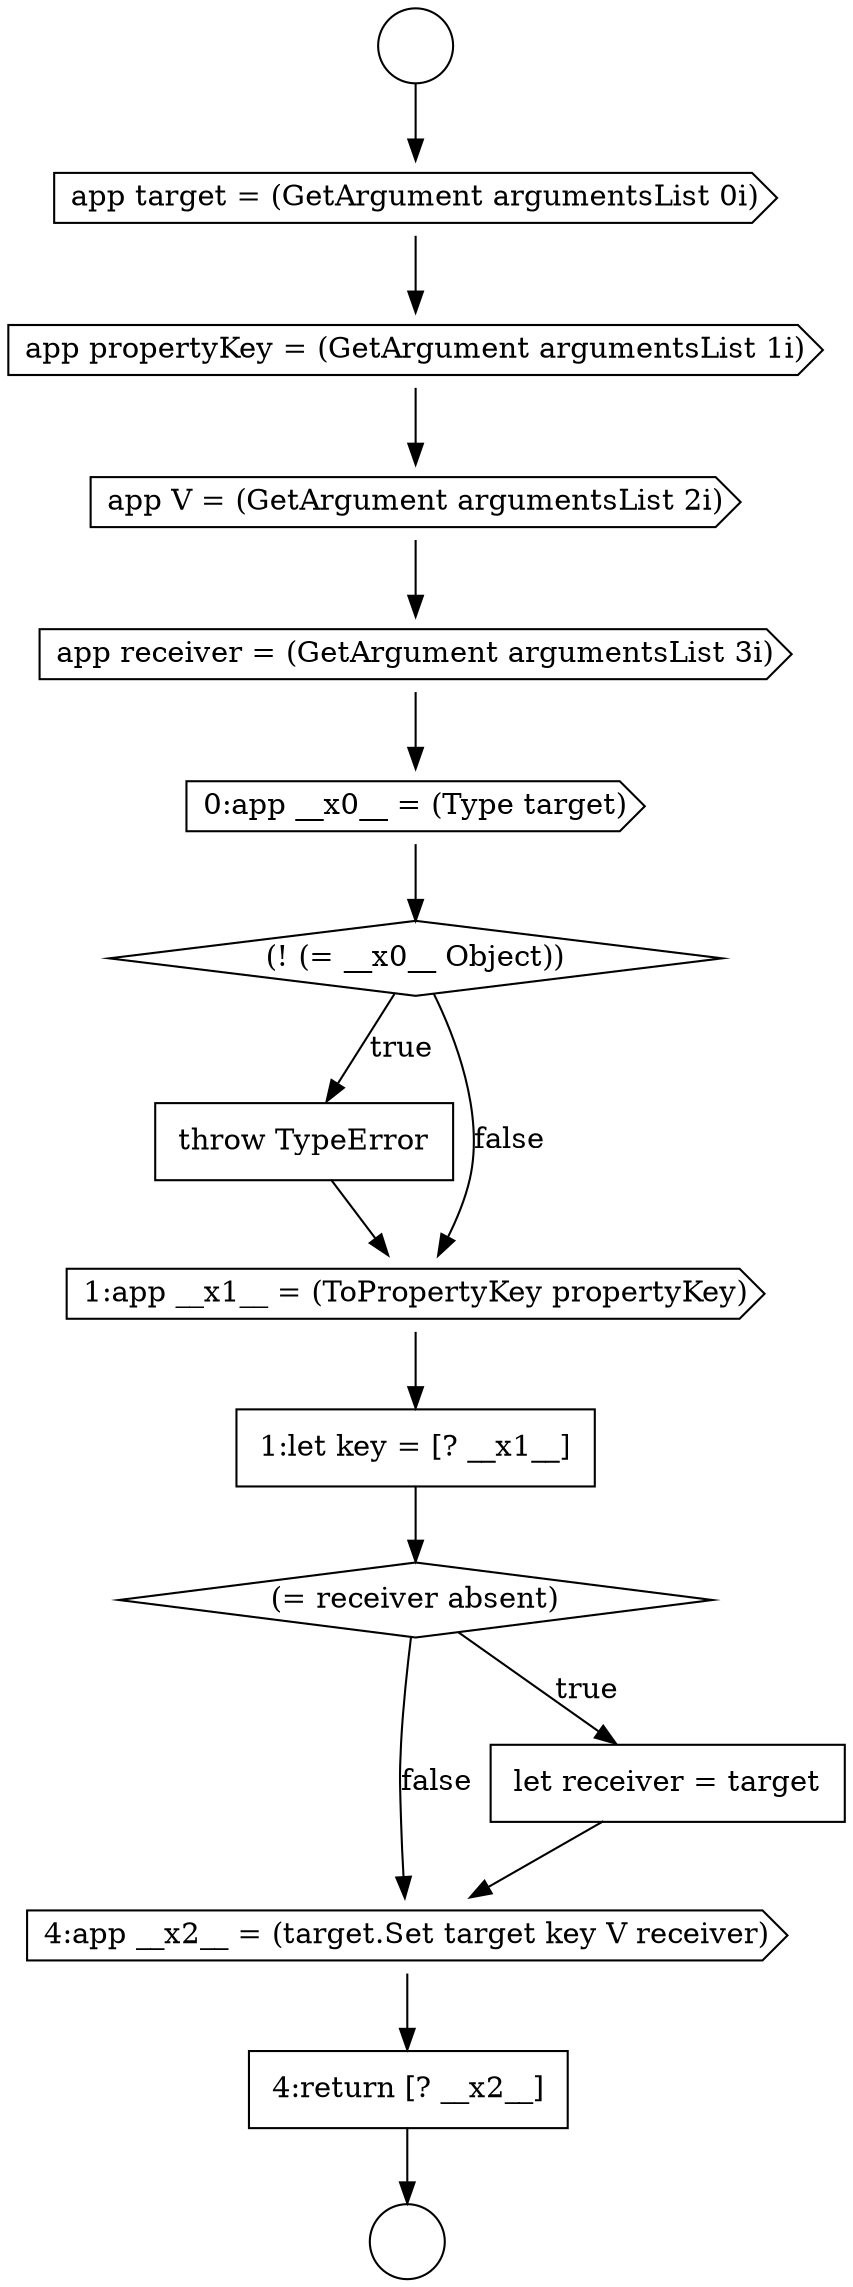 digraph {
  node15971 [shape=cds, label=<<font color="black">app V = (GetArgument argumentsList 2i)</font>> color="black" fillcolor="white" style=filled]
  node15975 [shape=none, margin=0, label=<<font color="black">
    <table border="0" cellborder="1" cellspacing="0" cellpadding="10">
      <tr><td align="left">throw TypeError</td></tr>
    </table>
  </font>> color="black" fillcolor="white" style=filled]
  node15972 [shape=cds, label=<<font color="black">app receiver = (GetArgument argumentsList 3i)</font>> color="black" fillcolor="white" style=filled]
  node15976 [shape=cds, label=<<font color="black">1:app __x1__ = (ToPropertyKey propertyKey)</font>> color="black" fillcolor="white" style=filled]
  node15978 [shape=diamond, label=<<font color="black">(= receiver absent)</font>> color="black" fillcolor="white" style=filled]
  node15968 [shape=circle label=" " color="black" fillcolor="white" style=filled]
  node15973 [shape=cds, label=<<font color="black">0:app __x0__ = (Type target)</font>> color="black" fillcolor="white" style=filled]
  node15969 [shape=cds, label=<<font color="black">app target = (GetArgument argumentsList 0i)</font>> color="black" fillcolor="white" style=filled]
  node15977 [shape=none, margin=0, label=<<font color="black">
    <table border="0" cellborder="1" cellspacing="0" cellpadding="10">
      <tr><td align="left">1:let key = [? __x1__]</td></tr>
    </table>
  </font>> color="black" fillcolor="white" style=filled]
  node15974 [shape=diamond, label=<<font color="black">(! (= __x0__ Object))</font>> color="black" fillcolor="white" style=filled]
  node15970 [shape=cds, label=<<font color="black">app propertyKey = (GetArgument argumentsList 1i)</font>> color="black" fillcolor="white" style=filled]
  node15980 [shape=cds, label=<<font color="black">4:app __x2__ = (target.Set target key V receiver)</font>> color="black" fillcolor="white" style=filled]
  node15981 [shape=none, margin=0, label=<<font color="black">
    <table border="0" cellborder="1" cellspacing="0" cellpadding="10">
      <tr><td align="left">4:return [? __x2__]</td></tr>
    </table>
  </font>> color="black" fillcolor="white" style=filled]
  node15967 [shape=circle label=" " color="black" fillcolor="white" style=filled]
  node15979 [shape=none, margin=0, label=<<font color="black">
    <table border="0" cellborder="1" cellspacing="0" cellpadding="10">
      <tr><td align="left">let receiver = target</td></tr>
    </table>
  </font>> color="black" fillcolor="white" style=filled]
  node15979 -> node15980 [ color="black"]
  node15980 -> node15981 [ color="black"]
  node15976 -> node15977 [ color="black"]
  node15981 -> node15968 [ color="black"]
  node15973 -> node15974 [ color="black"]
  node15967 -> node15969 [ color="black"]
  node15978 -> node15979 [label=<<font color="black">true</font>> color="black"]
  node15978 -> node15980 [label=<<font color="black">false</font>> color="black"]
  node15975 -> node15976 [ color="black"]
  node15972 -> node15973 [ color="black"]
  node15977 -> node15978 [ color="black"]
  node15969 -> node15970 [ color="black"]
  node15971 -> node15972 [ color="black"]
  node15970 -> node15971 [ color="black"]
  node15974 -> node15975 [label=<<font color="black">true</font>> color="black"]
  node15974 -> node15976 [label=<<font color="black">false</font>> color="black"]
}
